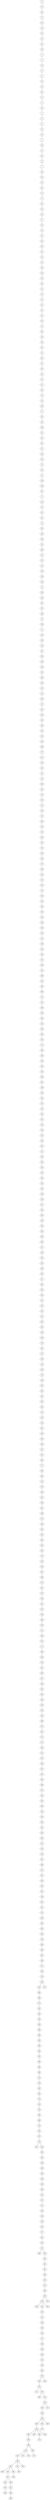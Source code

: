 graph 666{
0
23
48
17
65
18
67
10
32
36
5
3
19
11
8
20
24
42
12
4
14
2
27
6
37
28
1
30
41
68
21
7
38
58
55
43
13
9
33
40
54
57
16
45
47
101
96
44
51
62
39
125
49
46
52
35
22
91
61
53
60
76
99
26
88
93
87
69
31
66
34
25
117
80
79
50
130
77
90
56
128
95
63
83
97
116
115
78
59
15
148
126
82
71
118
70
64
92
73
86
120
100
29
166
111
137
112
119
109
145
75
104
134
84
107
139
74
158
72
114
108
110
85
129
163
149
89
105
124
141
122
106
81
153
156
98
135
131
123
143
168
177
127
170
152
94
113
195
102
147
176
171
150
121
200
144
151
164
197
178
162
159
157
136
103
174
167
175
253
142
183
154
220
146
140
179
215
138
190
155
191
180
161
199
181
205
209
173
187
198
165
194
132
238
226
160
172
196
186
185
241
133
188
207
189
218
202
213
210
224
201
219
254
214
182
225
211
228
244
204
255
203
242
184
216
259
217
229
208
258
250
230
296
169
247
239
310
192
266
193
257
281
245
264
212
322
243
221
301
263
248
290
278
235
272
256
274
240
279
236
234
282
252
261
294
273
232
233
287
206
268
286
231
292
302
277
262
265
222
276
269
331
280
315
299
270
284
291
293
305
304
285
275
223
308
337
288
227
267
237
249
251
312
246
289
329
311
309
307
271
298
340
318
321
295
347
283
342
364
260
320
334
356
380
297
341
317
313
359
372
333
338
357
343
306
390
325
354
352
360
350
303
328
324
405
365
314
353
316
323
408
327
397
300
330
361
326
367
351
374
393
345
336
384
319
386
339
402
344
371
358
379
332
355
398
349
377
381
404
453
436
348
389
335
366
382
387
396
369
346
375
376
363
403
373
414
378
385
388
370
431
457
422
401
428
394
391
399
448
383
406
493
429
415
471
412
395
459
418
407
417
424
410
411
400
433
425
451
445
462
413
420
419
455
362
409
430
434
472
416
461
392
477
446
438
426
421
450
481
454
435
432
427
487
465
470
476
449
368
492
460
456
463
468
469
442
423
488
464
466
482
497
443
491
498
499
452
489
486
483
458
467
444
485
447
479
494
474
480
490
473
495
484
441
496
475
440
439
478
437

0--23
23--48
48--17
17--65
65--18
18--67
67--10
10--32
32--36
36--5
5--3
3--19
19--11
11--8
8--20
20--24
24--42
42--12
12--4
4--14
14--2
2--27
27--6
6--37
37--28
28--1
1--30
30--41
41--68
68--21
21--7
7--38
38--58
58--55
55--43
43--13
13--9
9--33
33--40
40--54
54--57
57--16
16--45
45--47
47--101
101--96
96--44
44--51
51--62
62--39
39--125
125--49
49--46
46--52
52--35
35--22
22--91
91--61
61--53
53--60
60--76
76--99
99--26
26--88
88--93
93--87
87--69
69--31
31--66
66--34
34--25
25--117
117--80
80--79
79--50
50--130
130--77
77--90
90--56
56--128
128--95
95--63
63--83
83--97
97--116
116--115
115--78
78--59
59--15
15--148
148--126
126--82
82--71
71--118
118--70
70--64
64--92
92--73
73--86
86--120
120--100
100--29
29--166
166--111
111--137
137--112
112--119
119--109
109--145
145--75
75--104
104--134
134--84
84--107
107--139
139--74
74--158
158--72
72--114
114--108
108--110
110--85
85--129
129--163
163--149
149--89
89--105
105--124
124--141
141--122
122--106
106--81
81--153
153--156
156--98
98--135
135--131
131--123
123--143
143--168
168--177
177--127
127--170
170--152
152--94
94--113
113--195
195--102
102--147
147--176
176--171
171--150
150--121
121--200
200--144
144--151
151--164
164--197
197--178
178--162
162--159
159--157
157--136
136--103
103--174
174--167
167--175
175--253
253--142
142--183
183--154
154--220
220--146
146--140
140--179
179--215
215--138
138--190
190--155
155--191
191--180
180--161
161--199
199--181
181--205
205--209
209--173
173--187
187--198
198--165
165--194
194--132
132--238
238--226
226--160
160--172
172--196
196--186
186--185
185--241
241--133
133--188
188--207
207--189
189--218
218--202
202--213
213--210
210--224
224--201
201--219
219--254
254--214
214--182
182--225
225--211
211--228
228--244
244--204
204--255
255--203
203--242
242--184
184--216
216--259
259--217
217--229
229--208
208--258
258--250
250--230
230--296
296--169
169--247
247--239
239--310
310--192
192--266
266--193
193--257
257--281
281--245
245--264
264--212
212--322
322--243
243--221
221--301
301--263
263--248
248--290
290--278
278--235
235--272
272--256
256--274
274--240
240--279
279--236
236--234
234--282
282--252
252--261
261--294
294--273
273--232
232--233
233--287
287--206
206--268
268--286
286--231
231--292
292--302
302--277
277--262
262--265
265--222
222--276
276--269
269--331
331--280
280--315
315--299
299--270
270--284
284--291
291--293
293--305
305--304
304--285
285--275
275--223
223--308
308--337
337--288
288--227
227--267
267--237
237--249
249--251
251--312
312--246
246--289
289--329
329--311
311--309
309--307
307--271
271--298
298--340
340--318
318--321
321--295
295--347
347--283
283--342
342--364
364--260
260--320
320--334
334--356
356--380
380--297
297--341
341--317
317--313
313--359
359--372
372--333
333--338
338--357
357--343
343--306
306--390
390--325
325--354
354--352
352--360
360--350
350--303
303--328
328--324
324--405
405--365
365--314
314--353
353--316
316--323
323--408
408--327
327--397
397--300
300--330
330--361
361--326
326--367
367--351
351--374
374--393
393--345
345--336
336--384
384--319
319--386
386--339
339--402
402--344
344--371
371--358
358--379
379--332
332--355
355--398
398--349
349--377
377--381
381--404
404--453
453--436
436--348
348--389
389--335
335--366
366--382
382--387
387--396
396--369
369--346
346--375
375--376
376--363
363--403
403--373
373--414
414--378
378--385
385--388
388--370
370--431
431--457
457--422
422--401
422--428
428--394
394--391
391--399
399--448
448--383
383--406
406--493
493--429
429--415
415--471
471--412
412--395
395--459
459--418
418--407
407--417
417--424
424--410
410--411
411--400
411--433
433--425
425--451
451--445
445--462
462--413
413--420
420--419
419--455
455--362
362--409
362--430
430--434
434--472
472--416
416--461
461--392
392--477
477--446
446--438
438--426
426--421
421--450
450--481
481--454
454--435
435--432
432--427
432--487
487--465
487--470
470--476
476--449
449--368
368--492
492--460
460--456
456--463
463--468
468--469
469--442
442--423
423--488
488--464
464--466
464--482
482--497
497--443
443--491
491--498
497--499
499--452
452--489
489--486
464--483
483--458
488--467
467--444
488--485
442--447
442--479
469--494
494--474
456--480
456--490
490--473
456--495
492--484
484--441
492--496
476--475
454--440
362--439
455--478
332--437
}
